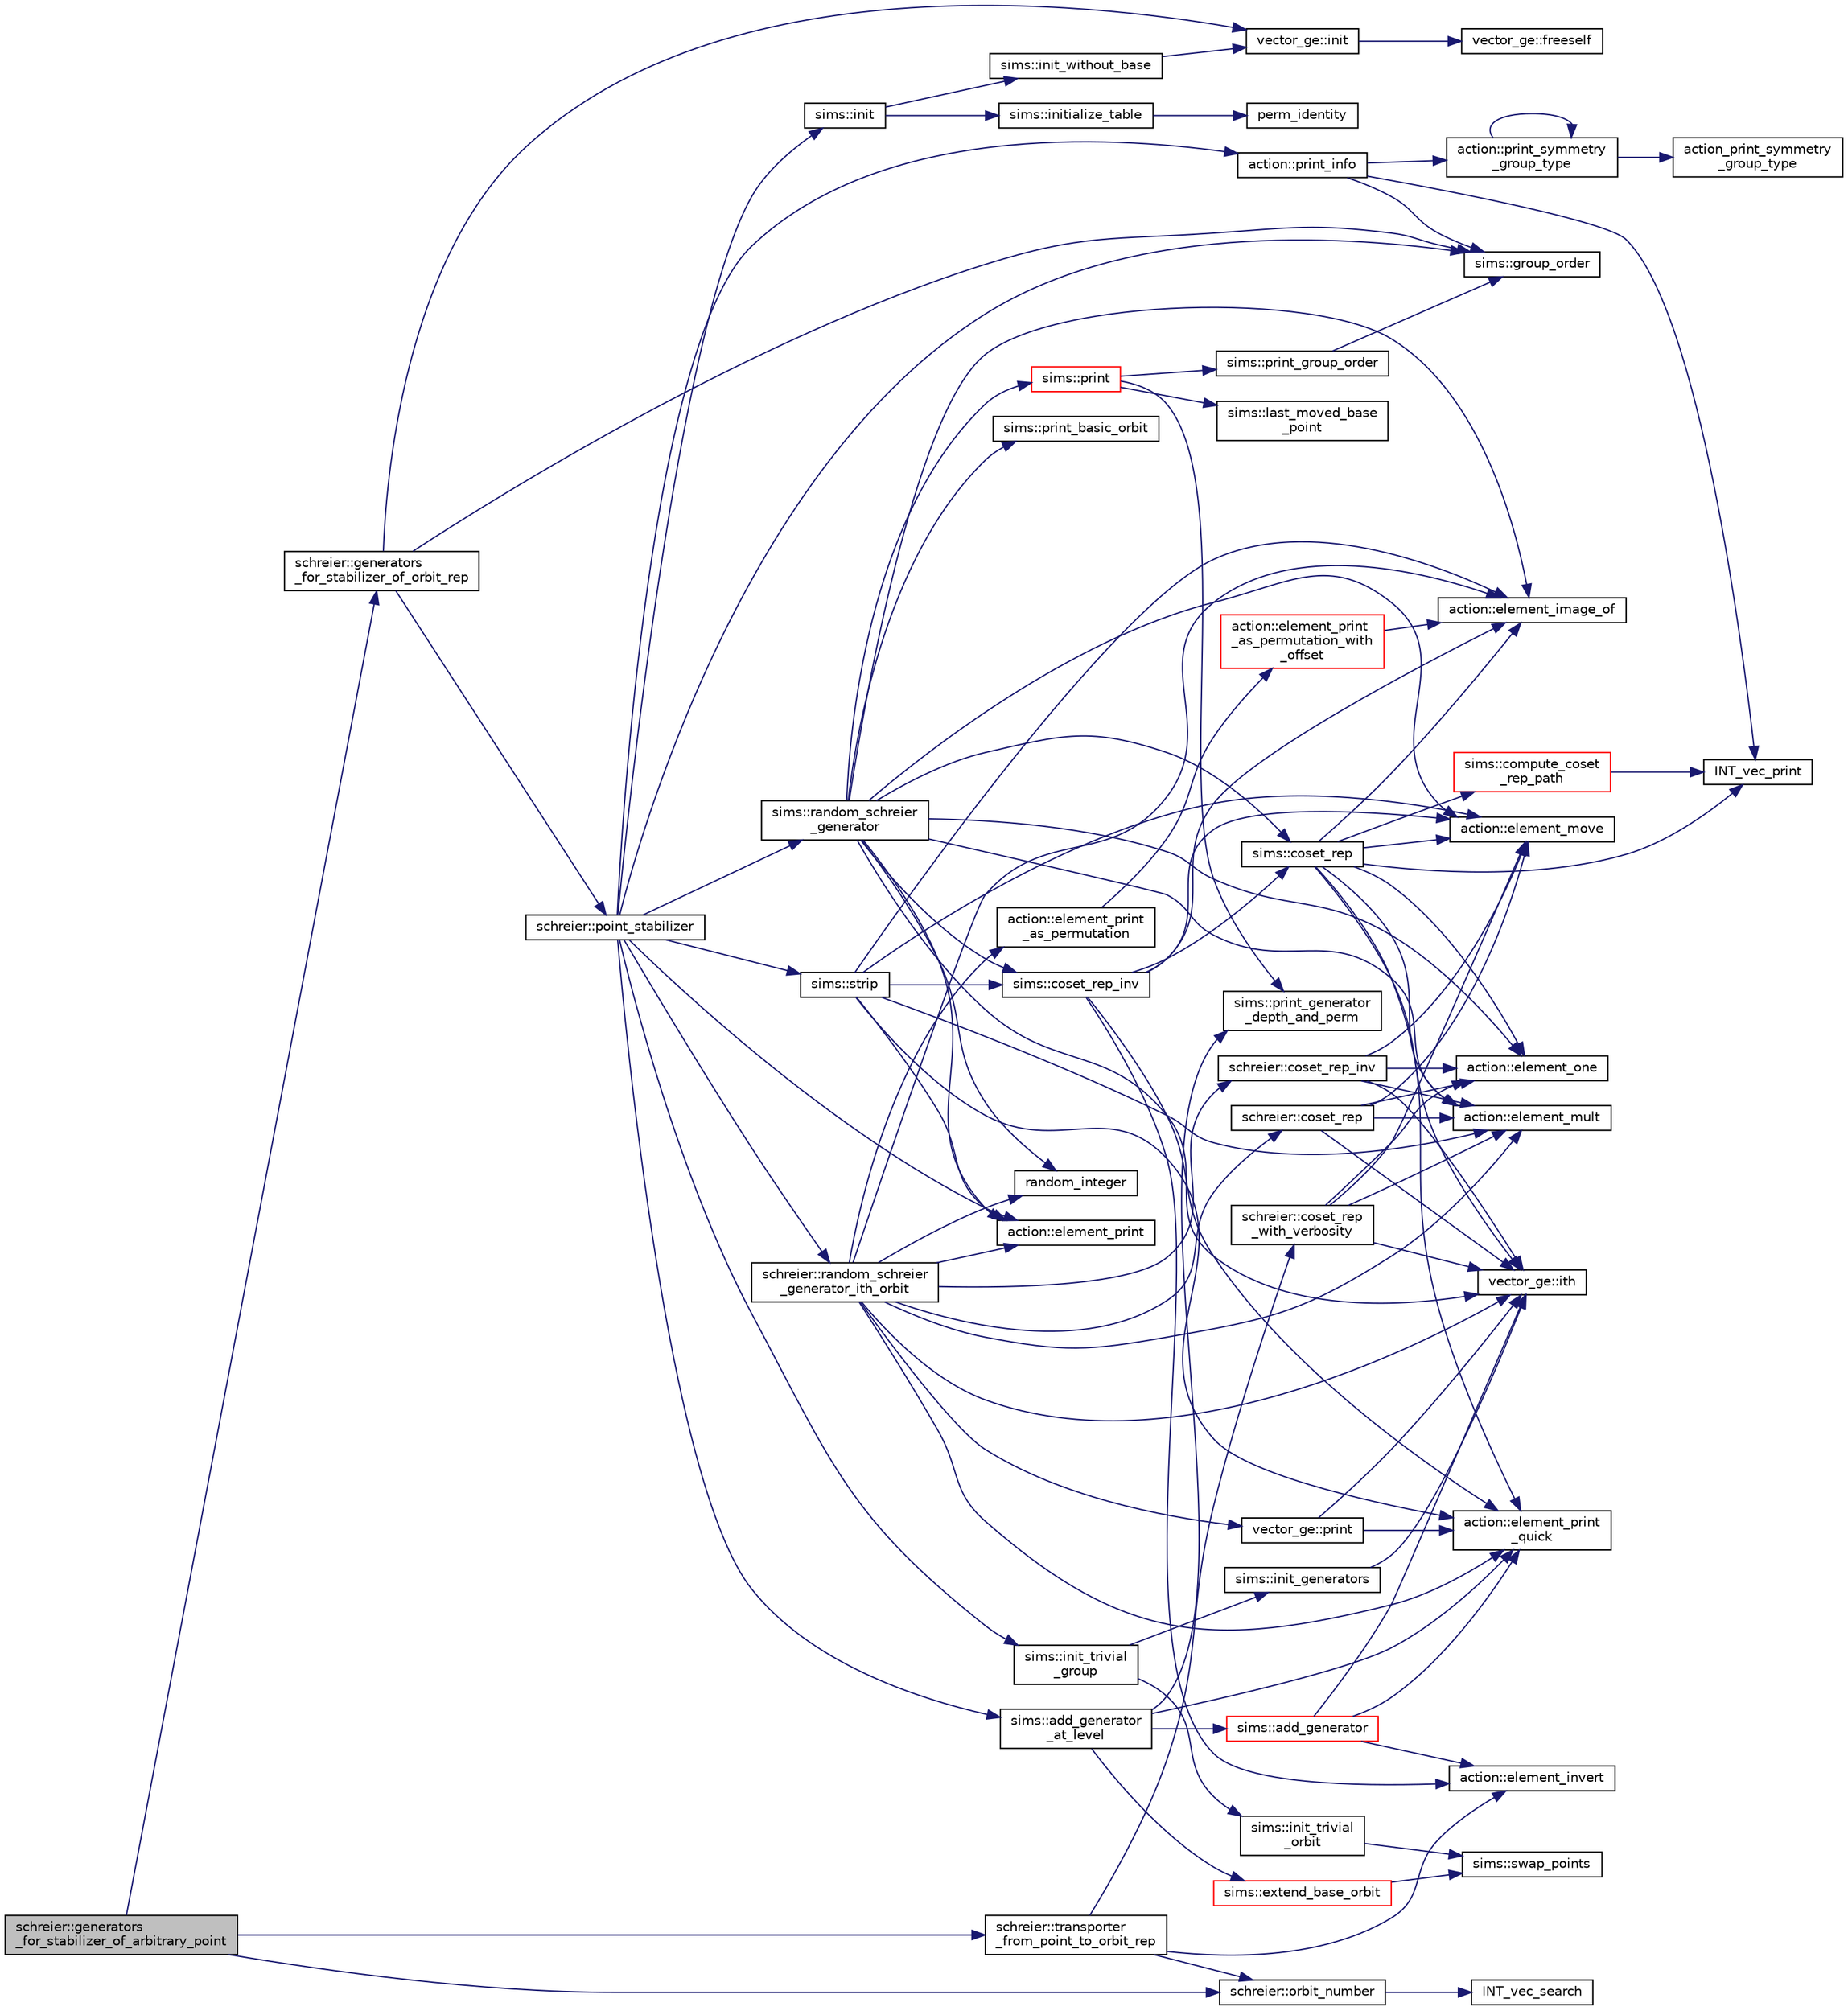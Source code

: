 digraph "schreier::generators_for_stabilizer_of_arbitrary_point"
{
  edge [fontname="Helvetica",fontsize="10",labelfontname="Helvetica",labelfontsize="10"];
  node [fontname="Helvetica",fontsize="10",shape=record];
  rankdir="LR";
  Node1142 [label="schreier::generators\l_for_stabilizer_of_arbitrary_point",height=0.2,width=0.4,color="black", fillcolor="grey75", style="filled", fontcolor="black"];
  Node1142 -> Node1143 [color="midnightblue",fontsize="10",style="solid",fontname="Helvetica"];
  Node1143 [label="schreier::orbit_number",height=0.2,width=0.4,color="black", fillcolor="white", style="filled",URL="$d3/dd6/classschreier.html#a65ae0e0466545deba181b987c27feb58"];
  Node1143 -> Node1144 [color="midnightblue",fontsize="10",style="solid",fontname="Helvetica"];
  Node1144 [label="INT_vec_search",height=0.2,width=0.4,color="black", fillcolor="white", style="filled",URL="$d5/de2/foundations_2data__structures_2data__structures_8h.html#ad103ef2316a1f671bdb68fd9cd9ba945"];
  Node1142 -> Node1145 [color="midnightblue",fontsize="10",style="solid",fontname="Helvetica"];
  Node1145 [label="schreier::generators\l_for_stabilizer_of_orbit_rep",height=0.2,width=0.4,color="black", fillcolor="white", style="filled",URL="$d3/dd6/classschreier.html#afd6fcc50900894e183d838f09e840da6"];
  Node1145 -> Node1146 [color="midnightblue",fontsize="10",style="solid",fontname="Helvetica"];
  Node1146 [label="schreier::point_stabilizer",height=0.2,width=0.4,color="black", fillcolor="white", style="filled",URL="$d3/dd6/classschreier.html#a976a31dfe3238284d96fc200532c7077"];
  Node1146 -> Node1147 [color="midnightblue",fontsize="10",style="solid",fontname="Helvetica"];
  Node1147 [label="action::print_info",height=0.2,width=0.4,color="black", fillcolor="white", style="filled",URL="$d2/d86/classaction.html#a6f89e493e5c5a32e5c3b8963d438ce86"];
  Node1147 -> Node1148 [color="midnightblue",fontsize="10",style="solid",fontname="Helvetica"];
  Node1148 [label="action::print_symmetry\l_group_type",height=0.2,width=0.4,color="black", fillcolor="white", style="filled",URL="$d2/d86/classaction.html#aed811766c7e64fe2c853df8b0b67aa6e"];
  Node1148 -> Node1149 [color="midnightblue",fontsize="10",style="solid",fontname="Helvetica"];
  Node1149 [label="action_print_symmetry\l_group_type",height=0.2,width=0.4,color="black", fillcolor="white", style="filled",URL="$d5/d90/action__global_8_c.html#a03666b9440c4962148eba7905b9f843c"];
  Node1148 -> Node1148 [color="midnightblue",fontsize="10",style="solid",fontname="Helvetica"];
  Node1147 -> Node1150 [color="midnightblue",fontsize="10",style="solid",fontname="Helvetica"];
  Node1150 [label="INT_vec_print",height=0.2,width=0.4,color="black", fillcolor="white", style="filled",URL="$df/dbf/sajeeb_8_c.html#a79a5901af0b47dd0d694109543c027fe"];
  Node1147 -> Node1151 [color="midnightblue",fontsize="10",style="solid",fontname="Helvetica"];
  Node1151 [label="sims::group_order",height=0.2,width=0.4,color="black", fillcolor="white", style="filled",URL="$d9/df3/classsims.html#aa442445175656570fa35febbe790efad"];
  Node1146 -> Node1152 [color="midnightblue",fontsize="10",style="solid",fontname="Helvetica"];
  Node1152 [label="sims::init",height=0.2,width=0.4,color="black", fillcolor="white", style="filled",URL="$d9/df3/classsims.html#a02eb61ed14f75cfe4dc0770142c1bff0"];
  Node1152 -> Node1153 [color="midnightblue",fontsize="10",style="solid",fontname="Helvetica"];
  Node1153 [label="sims::init_without_base",height=0.2,width=0.4,color="black", fillcolor="white", style="filled",URL="$d9/df3/classsims.html#a1010f2dc330b7c5ae10128c0b7dcbefd"];
  Node1153 -> Node1154 [color="midnightblue",fontsize="10",style="solid",fontname="Helvetica"];
  Node1154 [label="vector_ge::init",height=0.2,width=0.4,color="black", fillcolor="white", style="filled",URL="$d4/d6e/classvector__ge.html#afe1d6befd1f1501e6be34afbaa9d30a8"];
  Node1154 -> Node1155 [color="midnightblue",fontsize="10",style="solid",fontname="Helvetica"];
  Node1155 [label="vector_ge::freeself",height=0.2,width=0.4,color="black", fillcolor="white", style="filled",URL="$d4/d6e/classvector__ge.html#aa002e4b715cc73a9b8b367d29700b452"];
  Node1152 -> Node1156 [color="midnightblue",fontsize="10",style="solid",fontname="Helvetica"];
  Node1156 [label="sims::initialize_table",height=0.2,width=0.4,color="black", fillcolor="white", style="filled",URL="$d9/df3/classsims.html#abe36dd0812bde20447f5aaa8384596a7"];
  Node1156 -> Node1157 [color="midnightblue",fontsize="10",style="solid",fontname="Helvetica"];
  Node1157 [label="perm_identity",height=0.2,width=0.4,color="black", fillcolor="white", style="filled",URL="$d2/d7c/combinatorics_8_c.html#aebc54d3f9c31f253ae53e3eb3b386208"];
  Node1146 -> Node1158 [color="midnightblue",fontsize="10",style="solid",fontname="Helvetica"];
  Node1158 [label="sims::init_trivial\l_group",height=0.2,width=0.4,color="black", fillcolor="white", style="filled",URL="$d9/df3/classsims.html#a6a55a0a4e5124654f999933fd635334a"];
  Node1158 -> Node1159 [color="midnightblue",fontsize="10",style="solid",fontname="Helvetica"];
  Node1159 [label="sims::init_generators",height=0.2,width=0.4,color="black", fillcolor="white", style="filled",URL="$d9/df3/classsims.html#aa2a7908389727bdfa05d034e8d53a818"];
  Node1159 -> Node1160 [color="midnightblue",fontsize="10",style="solid",fontname="Helvetica"];
  Node1160 [label="vector_ge::ith",height=0.2,width=0.4,color="black", fillcolor="white", style="filled",URL="$d4/d6e/classvector__ge.html#a1ff002e8b746a9beb119d57dcd4a15ff"];
  Node1158 -> Node1161 [color="midnightblue",fontsize="10",style="solid",fontname="Helvetica"];
  Node1161 [label="sims::init_trivial\l_orbit",height=0.2,width=0.4,color="black", fillcolor="white", style="filled",URL="$d9/df3/classsims.html#ac55702550a4671a721f78345dd9bff70"];
  Node1161 -> Node1162 [color="midnightblue",fontsize="10",style="solid",fontname="Helvetica"];
  Node1162 [label="sims::swap_points",height=0.2,width=0.4,color="black", fillcolor="white", style="filled",URL="$d9/df3/classsims.html#a3443b4bbfb5573864c29b627562819d2"];
  Node1146 -> Node1151 [color="midnightblue",fontsize="10",style="solid",fontname="Helvetica"];
  Node1146 -> Node1163 [color="midnightblue",fontsize="10",style="solid",fontname="Helvetica"];
  Node1163 [label="schreier::random_schreier\l_generator_ith_orbit",height=0.2,width=0.4,color="black", fillcolor="white", style="filled",URL="$d3/dd6/classschreier.html#a285786eaa8f7e8d50d59c2335c549044"];
  Node1163 -> Node1164 [color="midnightblue",fontsize="10",style="solid",fontname="Helvetica"];
  Node1164 [label="vector_ge::print",height=0.2,width=0.4,color="black", fillcolor="white", style="filled",URL="$d4/d6e/classvector__ge.html#a0d260cce035c20b32d7989c50670aa8a"];
  Node1164 -> Node1165 [color="midnightblue",fontsize="10",style="solid",fontname="Helvetica"];
  Node1165 [label="action::element_print\l_quick",height=0.2,width=0.4,color="black", fillcolor="white", style="filled",URL="$d2/d86/classaction.html#a4844680cf6750396f76494a28655265b"];
  Node1164 -> Node1160 [color="midnightblue",fontsize="10",style="solid",fontname="Helvetica"];
  Node1163 -> Node1166 [color="midnightblue",fontsize="10",style="solid",fontname="Helvetica"];
  Node1166 [label="random_integer",height=0.2,width=0.4,color="black", fillcolor="white", style="filled",URL="$d5/db4/io__and__os_8h.html#a509937846575424b1c8863e1bb96a766"];
  Node1163 -> Node1167 [color="midnightblue",fontsize="10",style="solid",fontname="Helvetica"];
  Node1167 [label="schreier::coset_rep",height=0.2,width=0.4,color="black", fillcolor="white", style="filled",URL="$d3/dd6/classschreier.html#a7889b8702372092df4fd05150ee8fdda"];
  Node1167 -> Node1160 [color="midnightblue",fontsize="10",style="solid",fontname="Helvetica"];
  Node1167 -> Node1168 [color="midnightblue",fontsize="10",style="solid",fontname="Helvetica"];
  Node1168 [label="action::element_mult",height=0.2,width=0.4,color="black", fillcolor="white", style="filled",URL="$d2/d86/classaction.html#ae9e36b2cae1f0f7bd7144097fa9a34b3"];
  Node1167 -> Node1169 [color="midnightblue",fontsize="10",style="solid",fontname="Helvetica"];
  Node1169 [label="action::element_move",height=0.2,width=0.4,color="black", fillcolor="white", style="filled",URL="$d2/d86/classaction.html#a550947491bbb534d3d7951f50198a874"];
  Node1167 -> Node1170 [color="midnightblue",fontsize="10",style="solid",fontname="Helvetica"];
  Node1170 [label="action::element_one",height=0.2,width=0.4,color="black", fillcolor="white", style="filled",URL="$d2/d86/classaction.html#a780a105daf04d6d1fe7e2f63b3c88e3b"];
  Node1163 -> Node1165 [color="midnightblue",fontsize="10",style="solid",fontname="Helvetica"];
  Node1163 -> Node1171 [color="midnightblue",fontsize="10",style="solid",fontname="Helvetica"];
  Node1171 [label="action::element_print\l_as_permutation",height=0.2,width=0.4,color="black", fillcolor="white", style="filled",URL="$d2/d86/classaction.html#a2975618a8203187b688a67c947150bb8"];
  Node1171 -> Node1172 [color="midnightblue",fontsize="10",style="solid",fontname="Helvetica"];
  Node1172 [label="action::element_print\l_as_permutation_with\l_offset",height=0.2,width=0.4,color="red", fillcolor="white", style="filled",URL="$d2/d86/classaction.html#addd61d869434abaad431124a6d858396"];
  Node1172 -> Node1173 [color="midnightblue",fontsize="10",style="solid",fontname="Helvetica"];
  Node1173 [label="action::element_image_of",height=0.2,width=0.4,color="black", fillcolor="white", style="filled",URL="$d2/d86/classaction.html#ae09559d4537a048fc860f8a74a31393d"];
  Node1163 -> Node1160 [color="midnightblue",fontsize="10",style="solid",fontname="Helvetica"];
  Node1163 -> Node1178 [color="midnightblue",fontsize="10",style="solid",fontname="Helvetica"];
  Node1178 [label="action::element_print",height=0.2,width=0.4,color="black", fillcolor="white", style="filled",URL="$d2/d86/classaction.html#ae38c3ef3c1125213733d63c6fc3c40cd"];
  Node1163 -> Node1168 [color="midnightblue",fontsize="10",style="solid",fontname="Helvetica"];
  Node1163 -> Node1173 [color="midnightblue",fontsize="10",style="solid",fontname="Helvetica"];
  Node1163 -> Node1179 [color="midnightblue",fontsize="10",style="solid",fontname="Helvetica"];
  Node1179 [label="schreier::coset_rep_inv",height=0.2,width=0.4,color="black", fillcolor="white", style="filled",URL="$d3/dd6/classschreier.html#a4b3a4e60ff456f94f3acf7c96acc40cc"];
  Node1179 -> Node1160 [color="midnightblue",fontsize="10",style="solid",fontname="Helvetica"];
  Node1179 -> Node1168 [color="midnightblue",fontsize="10",style="solid",fontname="Helvetica"];
  Node1179 -> Node1169 [color="midnightblue",fontsize="10",style="solid",fontname="Helvetica"];
  Node1179 -> Node1170 [color="midnightblue",fontsize="10",style="solid",fontname="Helvetica"];
  Node1146 -> Node1178 [color="midnightblue",fontsize="10",style="solid",fontname="Helvetica"];
  Node1146 -> Node1180 [color="midnightblue",fontsize="10",style="solid",fontname="Helvetica"];
  Node1180 [label="sims::random_schreier\l_generator",height=0.2,width=0.4,color="black", fillcolor="white", style="filled",URL="$d9/df3/classsims.html#aaa77048e586c36a7639fa61ff66e0a23"];
  Node1180 -> Node1170 [color="midnightblue",fontsize="10",style="solid",fontname="Helvetica"];
  Node1180 -> Node1166 [color="midnightblue",fontsize="10",style="solid",fontname="Helvetica"];
  Node1180 -> Node1181 [color="midnightblue",fontsize="10",style="solid",fontname="Helvetica"];
  Node1181 [label="sims::coset_rep",height=0.2,width=0.4,color="black", fillcolor="white", style="filled",URL="$d9/df3/classsims.html#a3d669dba4d005cd2399388f27f44cd04"];
  Node1181 -> Node1182 [color="midnightblue",fontsize="10",style="solid",fontname="Helvetica"];
  Node1182 [label="sims::compute_coset\l_rep_path",height=0.2,width=0.4,color="red", fillcolor="white", style="filled",URL="$d9/df3/classsims.html#a22a53a24eb86dcfe54cb3588776a4d96"];
  Node1182 -> Node1150 [color="midnightblue",fontsize="10",style="solid",fontname="Helvetica"];
  Node1181 -> Node1150 [color="midnightblue",fontsize="10",style="solid",fontname="Helvetica"];
  Node1181 -> Node1170 [color="midnightblue",fontsize="10",style="solid",fontname="Helvetica"];
  Node1181 -> Node1160 [color="midnightblue",fontsize="10",style="solid",fontname="Helvetica"];
  Node1181 -> Node1165 [color="midnightblue",fontsize="10",style="solid",fontname="Helvetica"];
  Node1181 -> Node1168 [color="midnightblue",fontsize="10",style="solid",fontname="Helvetica"];
  Node1181 -> Node1169 [color="midnightblue",fontsize="10",style="solid",fontname="Helvetica"];
  Node1181 -> Node1173 [color="midnightblue",fontsize="10",style="solid",fontname="Helvetica"];
  Node1180 -> Node1173 [color="midnightblue",fontsize="10",style="solid",fontname="Helvetica"];
  Node1180 -> Node1184 [color="midnightblue",fontsize="10",style="solid",fontname="Helvetica"];
  Node1184 [label="sims::print_basic_orbit",height=0.2,width=0.4,color="black", fillcolor="white", style="filled",URL="$d9/df3/classsims.html#ae777e80bb7cef4f757c701173f924a6d"];
  Node1180 -> Node1178 [color="midnightblue",fontsize="10",style="solid",fontname="Helvetica"];
  Node1180 -> Node1160 [color="midnightblue",fontsize="10",style="solid",fontname="Helvetica"];
  Node1180 -> Node1168 [color="midnightblue",fontsize="10",style="solid",fontname="Helvetica"];
  Node1180 -> Node1169 [color="midnightblue",fontsize="10",style="solid",fontname="Helvetica"];
  Node1180 -> Node1185 [color="midnightblue",fontsize="10",style="solid",fontname="Helvetica"];
  Node1185 [label="sims::print",height=0.2,width=0.4,color="red", fillcolor="white", style="filled",URL="$d9/df3/classsims.html#a93c3d22dc3ac6d78acc60bad65234944"];
  Node1185 -> Node1186 [color="midnightblue",fontsize="10",style="solid",fontname="Helvetica"];
  Node1186 [label="sims::last_moved_base\l_point",height=0.2,width=0.4,color="black", fillcolor="white", style="filled",URL="$d9/df3/classsims.html#ab7549d6212df09ad5fdcc8b5edbe8806"];
  Node1185 -> Node1187 [color="midnightblue",fontsize="10",style="solid",fontname="Helvetica"];
  Node1187 [label="sims::print_group_order",height=0.2,width=0.4,color="black", fillcolor="white", style="filled",URL="$d9/df3/classsims.html#a2fc3bfc40a993e0a6902374465304c0c"];
  Node1187 -> Node1151 [color="midnightblue",fontsize="10",style="solid",fontname="Helvetica"];
  Node1185 -> Node1188 [color="midnightblue",fontsize="10",style="solid",fontname="Helvetica"];
  Node1188 [label="sims::print_generator\l_depth_and_perm",height=0.2,width=0.4,color="black", fillcolor="white", style="filled",URL="$d9/df3/classsims.html#a4630b82437f49635da45c5fc1953d919"];
  Node1180 -> Node1191 [color="midnightblue",fontsize="10",style="solid",fontname="Helvetica"];
  Node1191 [label="sims::coset_rep_inv",height=0.2,width=0.4,color="black", fillcolor="white", style="filled",URL="$d9/df3/classsims.html#a388f523d4ec997fce4e9ede924de99b9"];
  Node1191 -> Node1181 [color="midnightblue",fontsize="10",style="solid",fontname="Helvetica"];
  Node1191 -> Node1165 [color="midnightblue",fontsize="10",style="solid",fontname="Helvetica"];
  Node1191 -> Node1173 [color="midnightblue",fontsize="10",style="solid",fontname="Helvetica"];
  Node1191 -> Node1192 [color="midnightblue",fontsize="10",style="solid",fontname="Helvetica"];
  Node1192 [label="action::element_invert",height=0.2,width=0.4,color="black", fillcolor="white", style="filled",URL="$d2/d86/classaction.html#aa4bd01e338497714586636751fcef436"];
  Node1191 -> Node1169 [color="midnightblue",fontsize="10",style="solid",fontname="Helvetica"];
  Node1146 -> Node1193 [color="midnightblue",fontsize="10",style="solid",fontname="Helvetica"];
  Node1193 [label="sims::strip",height=0.2,width=0.4,color="black", fillcolor="white", style="filled",URL="$d9/df3/classsims.html#a4d902cab732ddf9f60788dda85b0a775"];
  Node1193 -> Node1165 [color="midnightblue",fontsize="10",style="solid",fontname="Helvetica"];
  Node1193 -> Node1169 [color="midnightblue",fontsize="10",style="solid",fontname="Helvetica"];
  Node1193 -> Node1173 [color="midnightblue",fontsize="10",style="solid",fontname="Helvetica"];
  Node1193 -> Node1191 [color="midnightblue",fontsize="10",style="solid",fontname="Helvetica"];
  Node1193 -> Node1178 [color="midnightblue",fontsize="10",style="solid",fontname="Helvetica"];
  Node1193 -> Node1168 [color="midnightblue",fontsize="10",style="solid",fontname="Helvetica"];
  Node1146 -> Node1194 [color="midnightblue",fontsize="10",style="solid",fontname="Helvetica"];
  Node1194 [label="sims::add_generator\l_at_level",height=0.2,width=0.4,color="black", fillcolor="white", style="filled",URL="$d9/df3/classsims.html#ac9f0f17058381524d70645e9d6893e4d"];
  Node1194 -> Node1165 [color="midnightblue",fontsize="10",style="solid",fontname="Helvetica"];
  Node1194 -> Node1195 [color="midnightblue",fontsize="10",style="solid",fontname="Helvetica"];
  Node1195 [label="sims::add_generator",height=0.2,width=0.4,color="red", fillcolor="white", style="filled",URL="$d9/df3/classsims.html#add28c3fa3ed9825c7ccb4b1fb7ac22d4"];
  Node1195 -> Node1165 [color="midnightblue",fontsize="10",style="solid",fontname="Helvetica"];
  Node1195 -> Node1192 [color="midnightblue",fontsize="10",style="solid",fontname="Helvetica"];
  Node1195 -> Node1160 [color="midnightblue",fontsize="10",style="solid",fontname="Helvetica"];
  Node1194 -> Node1188 [color="midnightblue",fontsize="10",style="solid",fontname="Helvetica"];
  Node1194 -> Node1201 [color="midnightblue",fontsize="10",style="solid",fontname="Helvetica"];
  Node1201 [label="sims::extend_base_orbit",height=0.2,width=0.4,color="red", fillcolor="white", style="filled",URL="$d9/df3/classsims.html#a1ded039dbe83239f4e116fe5b84fdcea"];
  Node1201 -> Node1162 [color="midnightblue",fontsize="10",style="solid",fontname="Helvetica"];
  Node1145 -> Node1151 [color="midnightblue",fontsize="10",style="solid",fontname="Helvetica"];
  Node1145 -> Node1154 [color="midnightblue",fontsize="10",style="solid",fontname="Helvetica"];
  Node1142 -> Node1202 [color="midnightblue",fontsize="10",style="solid",fontname="Helvetica"];
  Node1202 [label="schreier::transporter\l_from_point_to_orbit_rep",height=0.2,width=0.4,color="black", fillcolor="white", style="filled",URL="$d3/dd6/classschreier.html#a744c4deba9028908bc955ddfbfd6f424"];
  Node1202 -> Node1143 [color="midnightblue",fontsize="10",style="solid",fontname="Helvetica"];
  Node1202 -> Node1203 [color="midnightblue",fontsize="10",style="solid",fontname="Helvetica"];
  Node1203 [label="schreier::coset_rep\l_with_verbosity",height=0.2,width=0.4,color="black", fillcolor="white", style="filled",URL="$d3/dd6/classschreier.html#a963c4a208adb3b94fd3283dde080b4ef"];
  Node1203 -> Node1160 [color="midnightblue",fontsize="10",style="solid",fontname="Helvetica"];
  Node1203 -> Node1168 [color="midnightblue",fontsize="10",style="solid",fontname="Helvetica"];
  Node1203 -> Node1169 [color="midnightblue",fontsize="10",style="solid",fontname="Helvetica"];
  Node1203 -> Node1170 [color="midnightblue",fontsize="10",style="solid",fontname="Helvetica"];
  Node1202 -> Node1192 [color="midnightblue",fontsize="10",style="solid",fontname="Helvetica"];
}
